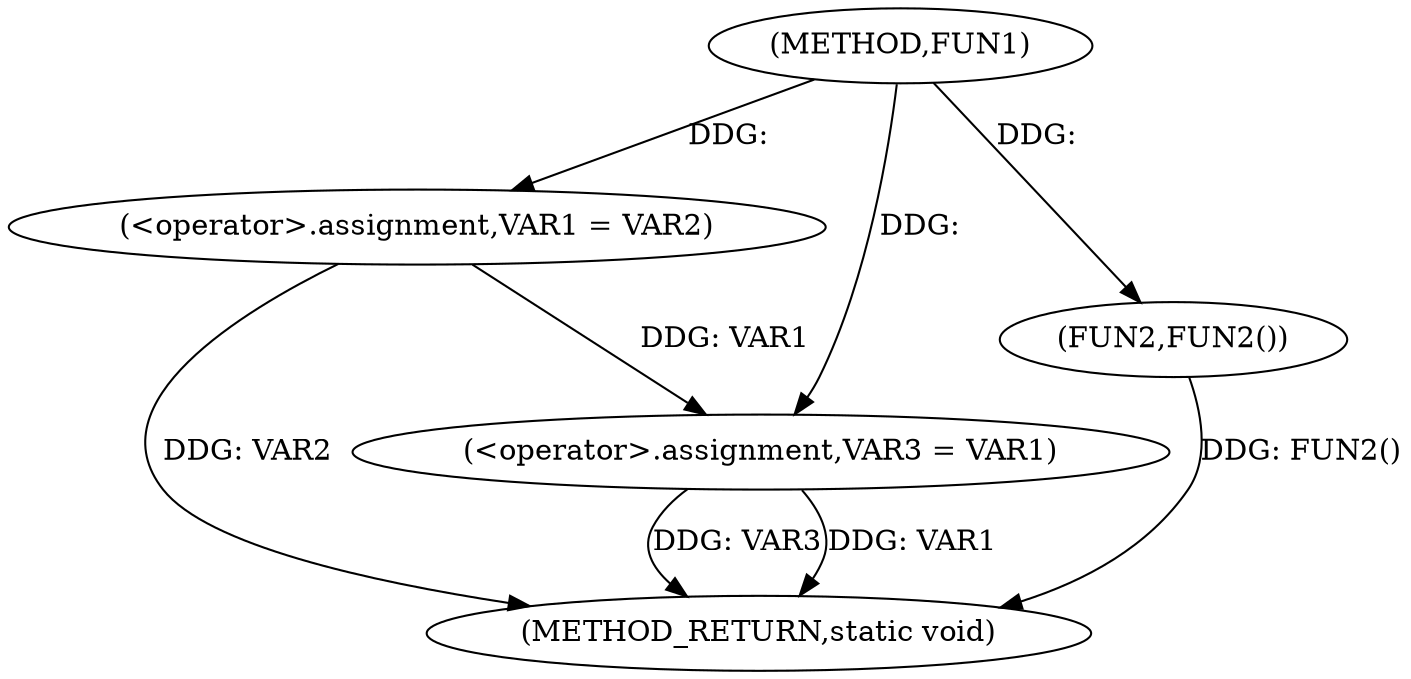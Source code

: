 digraph FUN1 {  
"1000100" [label = "(METHOD,FUN1)" ]
"1000111" [label = "(METHOD_RETURN,static void)" ]
"1000104" [label = "(<operator>.assignment,VAR1 = VAR2)" ]
"1000107" [label = "(<operator>.assignment,VAR3 = VAR1)" ]
"1000110" [label = "(FUN2,FUN2())" ]
  "1000107" -> "1000111"  [ label = "DDG: VAR3"] 
  "1000110" -> "1000111"  [ label = "DDG: FUN2()"] 
  "1000104" -> "1000111"  [ label = "DDG: VAR2"] 
  "1000107" -> "1000111"  [ label = "DDG: VAR1"] 
  "1000100" -> "1000104"  [ label = "DDG: "] 
  "1000104" -> "1000107"  [ label = "DDG: VAR1"] 
  "1000100" -> "1000107"  [ label = "DDG: "] 
  "1000100" -> "1000110"  [ label = "DDG: "] 
}

